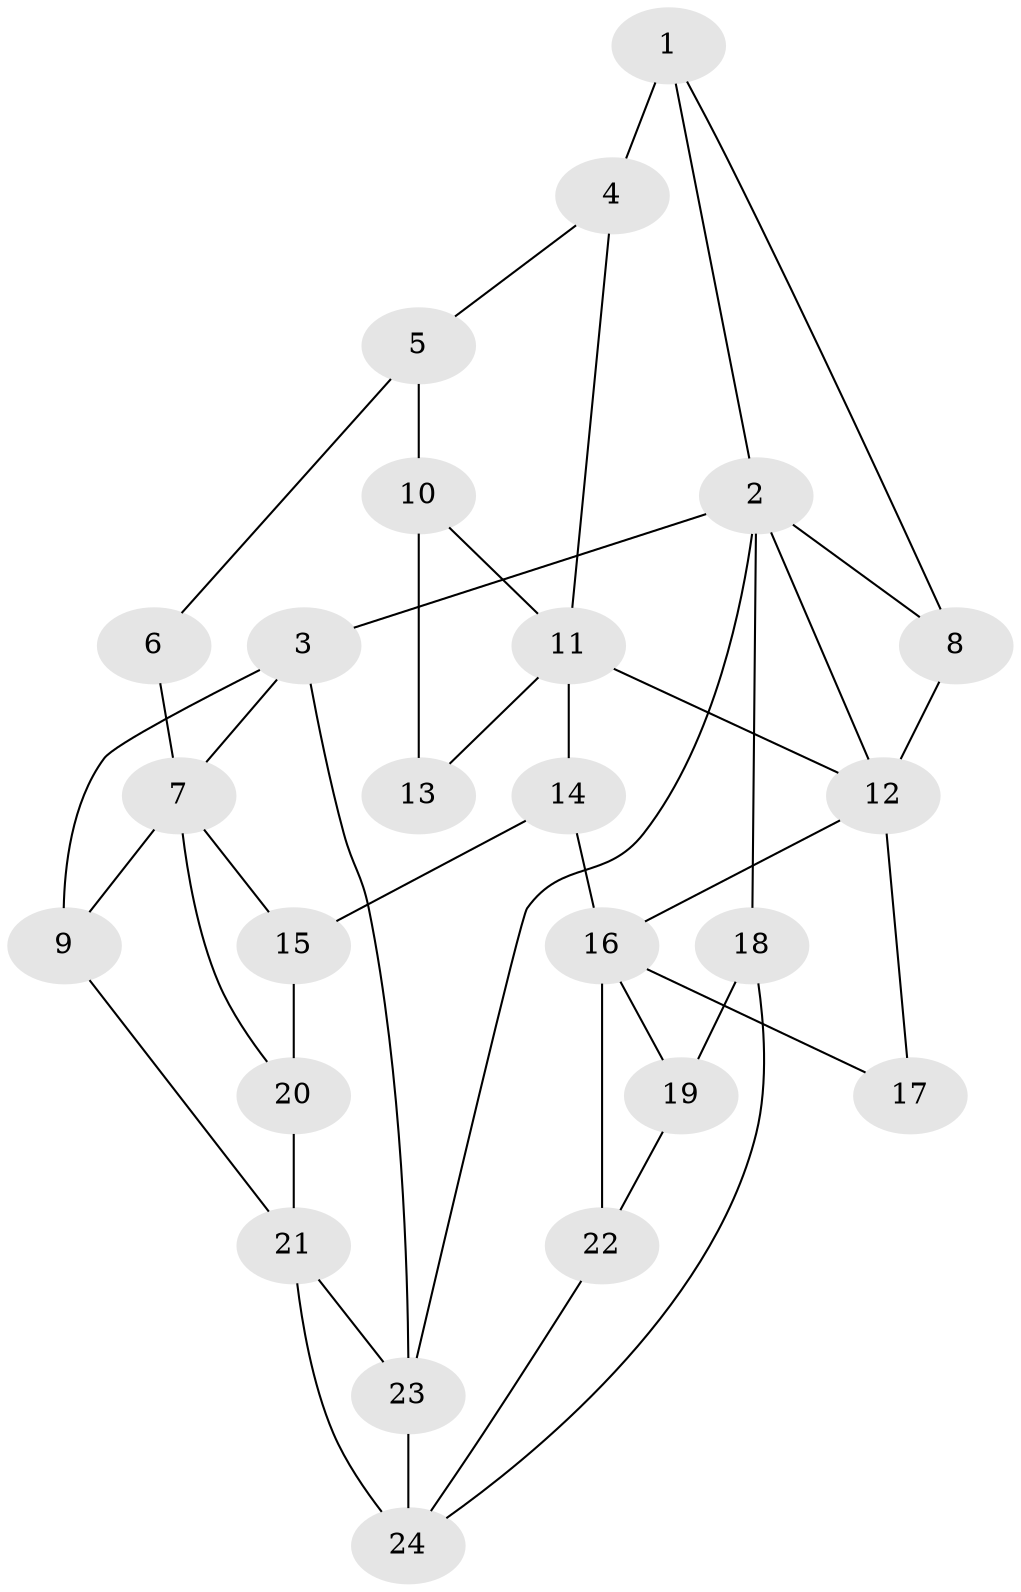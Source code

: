 // original degree distribution, {3: 0.05084745762711865, 5: 0.4915254237288136, 6: 0.22033898305084745, 4: 0.23728813559322035}
// Generated by graph-tools (version 1.1) at 2025/54/03/04/25 22:54:22]
// undirected, 24 vertices, 42 edges
graph export_dot {
  node [color=gray90,style=filled];
  1;
  2;
  3;
  4;
  5;
  6;
  7;
  8;
  9;
  10;
  11;
  12;
  13;
  14;
  15;
  16;
  17;
  18;
  19;
  20;
  21;
  22;
  23;
  24;
  1 -- 2 [weight=1.0];
  1 -- 4 [weight=2.0];
  1 -- 8 [weight=1.0];
  2 -- 3 [weight=1.0];
  2 -- 8 [weight=1.0];
  2 -- 12 [weight=1.0];
  2 -- 18 [weight=1.0];
  2 -- 23 [weight=1.0];
  3 -- 7 [weight=1.0];
  3 -- 9 [weight=2.0];
  3 -- 23 [weight=1.0];
  4 -- 5 [weight=1.0];
  4 -- 11 [weight=1.0];
  5 -- 6 [weight=1.0];
  5 -- 10 [weight=1.0];
  6 -- 7 [weight=2.0];
  7 -- 9 [weight=1.0];
  7 -- 15 [weight=1.0];
  7 -- 20 [weight=1.0];
  8 -- 12 [weight=1.0];
  9 -- 21 [weight=1.0];
  10 -- 11 [weight=1.0];
  10 -- 13 [weight=2.0];
  11 -- 12 [weight=1.0];
  11 -- 13 [weight=1.0];
  11 -- 14 [weight=2.0];
  12 -- 16 [weight=1.0];
  12 -- 17 [weight=2.0];
  14 -- 15 [weight=1.0];
  14 -- 16 [weight=2.0];
  15 -- 20 [weight=1.0];
  16 -- 17 [weight=1.0];
  16 -- 19 [weight=1.0];
  16 -- 22 [weight=1.0];
  18 -- 19 [weight=4.0];
  18 -- 24 [weight=1.0];
  19 -- 22 [weight=1.0];
  20 -- 21 [weight=2.0];
  21 -- 23 [weight=1.0];
  21 -- 24 [weight=2.0];
  22 -- 24 [weight=1.0];
  23 -- 24 [weight=1.0];
}
